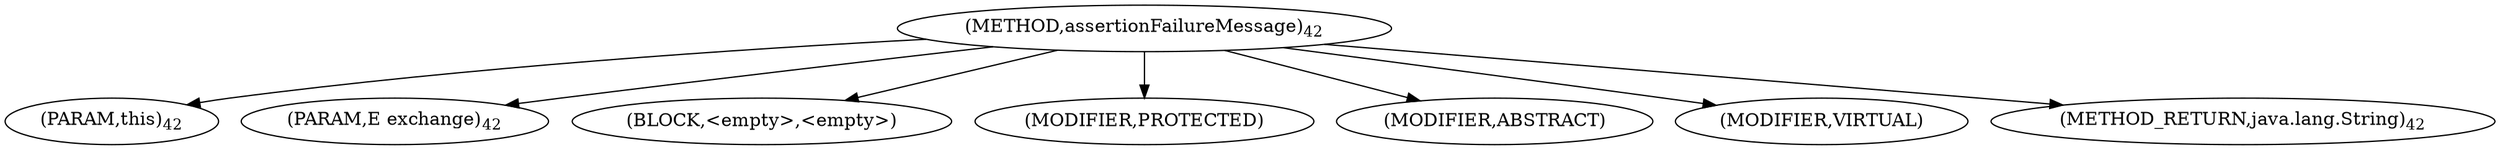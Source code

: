 digraph "assertionFailureMessage" {  
"68" [label = <(METHOD,assertionFailureMessage)<SUB>42</SUB>> ]
"69" [label = <(PARAM,this)<SUB>42</SUB>> ]
"70" [label = <(PARAM,E exchange)<SUB>42</SUB>> ]
"71" [label = <(BLOCK,&lt;empty&gt;,&lt;empty&gt;)> ]
"72" [label = <(MODIFIER,PROTECTED)> ]
"73" [label = <(MODIFIER,ABSTRACT)> ]
"74" [label = <(MODIFIER,VIRTUAL)> ]
"75" [label = <(METHOD_RETURN,java.lang.String)<SUB>42</SUB>> ]
  "68" -> "69" 
  "68" -> "70" 
  "68" -> "71" 
  "68" -> "72" 
  "68" -> "73" 
  "68" -> "74" 
  "68" -> "75" 
}
